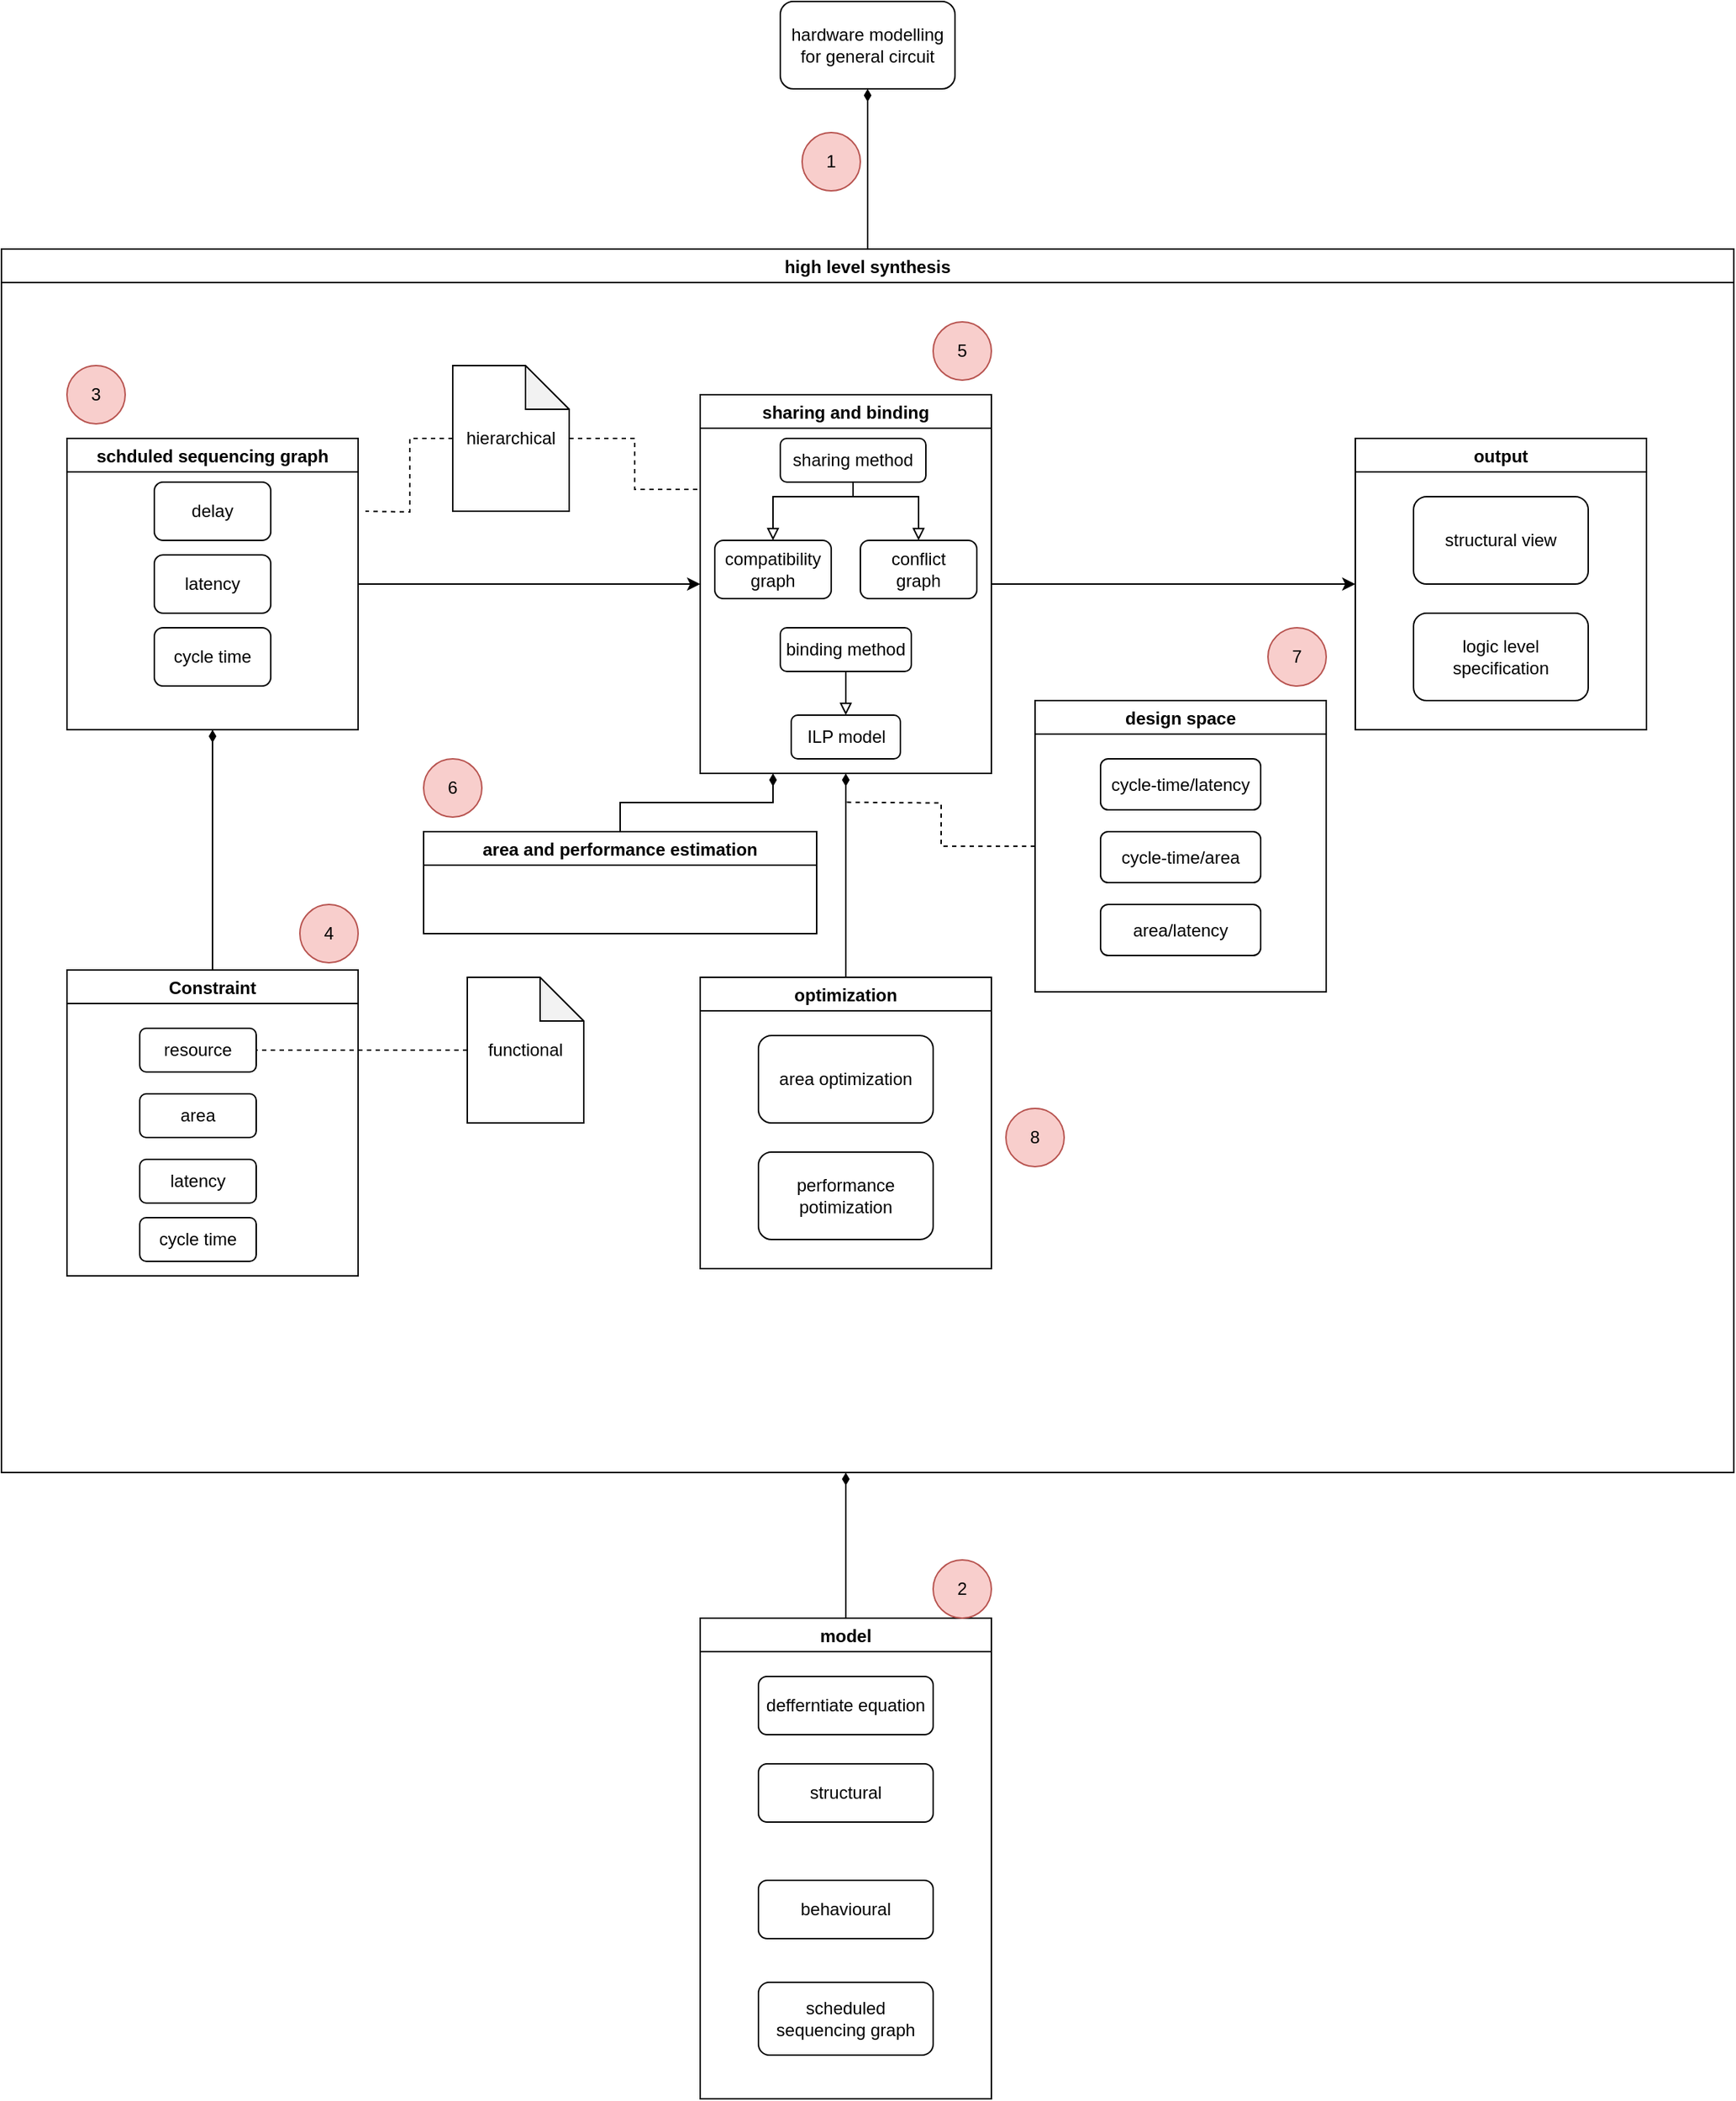 <mxfile version="18.0.6" type="device"><diagram id="R2lEEEUBdFMjLlhIrx00" name="Page-1"><mxGraphModel dx="3437" dy="3128" grid="1" gridSize="10" guides="1" tooltips="1" connect="1" arrows="1" fold="1" page="1" pageScale="1" pageWidth="850" pageHeight="1100" math="0" shadow="0" extFonts="Permanent Marker^https://fonts.googleapis.com/css?family=Permanent+Marker"><root><mxCell id="0"/><mxCell id="1" parent="0"/><mxCell id="OY5P4QRjk3wK9ITC8Okq-4" value="hardware modelling for general circuit" style="rounded=1;whiteSpace=wrap;html=1;" parent="1" vertex="1"><mxGeometry x="545" y="-260" width="120" height="60" as="geometry"/></mxCell><mxCell id="OY5P4QRjk3wK9ITC8Okq-56" value="high level synthesis" style="swimlane;" parent="1" vertex="1"><mxGeometry x="10" y="-90" width="1190" height="840" as="geometry"/></mxCell><mxCell id="OY5P4QRjk3wK9ITC8Okq-13" value="optimization" style="swimlane;" parent="OY5P4QRjk3wK9ITC8Okq-56" vertex="1"><mxGeometry x="480" y="500" width="200" height="200" as="geometry"><mxRectangle x="600" y="130" width="100" height="23" as="alternateBounds"/></mxGeometry></mxCell><mxCell id="OY5P4QRjk3wK9ITC8Okq-9" value="performance potimization" style="rounded=1;whiteSpace=wrap;html=1;" parent="OY5P4QRjk3wK9ITC8Okq-13" vertex="1"><mxGeometry x="40" y="120" width="120" height="60" as="geometry"/></mxCell><mxCell id="OY5P4QRjk3wK9ITC8Okq-7" value="area optimization" style="rounded=1;whiteSpace=wrap;html=1;" parent="OY5P4QRjk3wK9ITC8Okq-13" vertex="1"><mxGeometry x="40" y="40" width="120" height="60" as="geometry"/></mxCell><mxCell id="OY5P4QRjk3wK9ITC8Okq-74" style="edgeStyle=orthogonalEdgeStyle;rounded=0;orthogonalLoop=1;jettySize=auto;html=1;entryX=0;entryY=0.5;entryDx=0;entryDy=0;startArrow=none;startFill=0;endArrow=classic;endFill=1;" parent="OY5P4QRjk3wK9ITC8Okq-56" source="OY5P4QRjk3wK9ITC8Okq-14" target="OY5P4QRjk3wK9ITC8Okq-16" edge="1"><mxGeometry relative="1" as="geometry"/></mxCell><mxCell id="OY5P4QRjk3wK9ITC8Okq-14" value="schduled sequencing graph" style="swimlane;" parent="OY5P4QRjk3wK9ITC8Okq-56" vertex="1"><mxGeometry x="45" y="130" width="200" height="200" as="geometry"/></mxCell><mxCell id="OY5P4QRjk3wK9ITC8Okq-17" value="delay" style="rounded=1;whiteSpace=wrap;html=1;" parent="OY5P4QRjk3wK9ITC8Okq-14" vertex="1"><mxGeometry x="60" y="30" width="80" height="40" as="geometry"/></mxCell><mxCell id="OY5P4QRjk3wK9ITC8Okq-18" value="latency" style="rounded=1;whiteSpace=wrap;html=1;" parent="OY5P4QRjk3wK9ITC8Okq-14" vertex="1"><mxGeometry x="60" y="80" width="80" height="40" as="geometry"/></mxCell><mxCell id="OY5P4QRjk3wK9ITC8Okq-20" value="cycle time" style="rounded=1;whiteSpace=wrap;html=1;" parent="OY5P4QRjk3wK9ITC8Okq-14" vertex="1"><mxGeometry x="60" y="130" width="80" height="40" as="geometry"/></mxCell><mxCell id="OY5P4QRjk3wK9ITC8Okq-75" style="edgeStyle=orthogonalEdgeStyle;rounded=0;orthogonalLoop=1;jettySize=auto;html=1;entryX=0;entryY=0.5;entryDx=0;entryDy=0;startArrow=none;startFill=0;endArrow=classic;endFill=1;" parent="OY5P4QRjk3wK9ITC8Okq-56" source="OY5P4QRjk3wK9ITC8Okq-16" target="OY5P4QRjk3wK9ITC8Okq-70" edge="1"><mxGeometry relative="1" as="geometry"/></mxCell><mxCell id="OY5P4QRjk3wK9ITC8Okq-16" value="sharing and binding" style="swimlane;" parent="OY5P4QRjk3wK9ITC8Okq-56" vertex="1"><mxGeometry x="480" y="100" width="200" height="260" as="geometry"/></mxCell><mxCell id="OBJGcElEzyVkPSRIRdGL-17" style="edgeStyle=orthogonalEdgeStyle;rounded=0;orthogonalLoop=1;jettySize=auto;html=1;endArrow=block;endFill=0;" edge="1" parent="OY5P4QRjk3wK9ITC8Okq-16" source="OY5P4QRjk3wK9ITC8Okq-11" target="OBJGcElEzyVkPSRIRdGL-14"><mxGeometry relative="1" as="geometry"/></mxCell><mxCell id="OY5P4QRjk3wK9ITC8Okq-11" value="binding method" style="rounded=1;whiteSpace=wrap;html=1;" parent="OY5P4QRjk3wK9ITC8Okq-16" vertex="1"><mxGeometry x="55" y="160" width="90" height="30" as="geometry"/></mxCell><mxCell id="OBJGcElEzyVkPSRIRdGL-14" value="ILP model" style="rounded=1;whiteSpace=wrap;html=1;" vertex="1" parent="OY5P4QRjk3wK9ITC8Okq-16"><mxGeometry x="62.5" y="220" width="75" height="30" as="geometry"/></mxCell><mxCell id="OBJGcElEzyVkPSRIRdGL-8" value="compatibility graph" style="rounded=1;whiteSpace=wrap;html=1;" vertex="1" parent="OY5P4QRjk3wK9ITC8Okq-16"><mxGeometry x="10" y="100" width="80" height="40" as="geometry"/></mxCell><mxCell id="OY5P4QRjk3wK9ITC8Okq-2" value="sharing method" style="rounded=1;whiteSpace=wrap;html=1;" parent="OY5P4QRjk3wK9ITC8Okq-16" vertex="1"><mxGeometry x="55" y="30" width="100" height="30" as="geometry"/></mxCell><mxCell id="OBJGcElEzyVkPSRIRdGL-13" value="conflict&lt;br&gt;graph" style="rounded=1;whiteSpace=wrap;html=1;" vertex="1" parent="OY5P4QRjk3wK9ITC8Okq-16"><mxGeometry x="110" y="100" width="80" height="40" as="geometry"/></mxCell><mxCell id="OBJGcElEzyVkPSRIRdGL-18" style="edgeStyle=orthogonalEdgeStyle;rounded=0;orthogonalLoop=1;jettySize=auto;html=1;endArrow=block;endFill=0;" edge="1" parent="OY5P4QRjk3wK9ITC8Okq-16" source="OY5P4QRjk3wK9ITC8Okq-2" target="OBJGcElEzyVkPSRIRdGL-8"><mxGeometry relative="1" as="geometry"><Array as="points"><mxPoint x="105" y="70"/><mxPoint x="50" y="70"/></Array></mxGeometry></mxCell><mxCell id="OBJGcElEzyVkPSRIRdGL-19" style="edgeStyle=orthogonalEdgeStyle;rounded=0;orthogonalLoop=1;jettySize=auto;html=1;endArrow=block;endFill=0;exitX=0.5;exitY=1;exitDx=0;exitDy=0;" edge="1" parent="OY5P4QRjk3wK9ITC8Okq-16" source="OY5P4QRjk3wK9ITC8Okq-2" target="OBJGcElEzyVkPSRIRdGL-13"><mxGeometry relative="1" as="geometry"><Array as="points"><mxPoint x="105" y="70"/><mxPoint x="150" y="70"/></Array></mxGeometry></mxCell><mxCell id="OY5P4QRjk3wK9ITC8Okq-36" style="edgeStyle=orthogonalEdgeStyle;rounded=0;orthogonalLoop=1;jettySize=auto;html=1;entryX=0.5;entryY=0;entryDx=0;entryDy=0;startArrow=diamondThin;startFill=1;exitX=0.5;exitY=1;exitDx=0;exitDy=0;endArrow=none;endFill=0;" parent="OY5P4QRjk3wK9ITC8Okq-56" source="OY5P4QRjk3wK9ITC8Okq-14" target="OY5P4QRjk3wK9ITC8Okq-21" edge="1"><mxGeometry relative="1" as="geometry"/></mxCell><mxCell id="OY5P4QRjk3wK9ITC8Okq-21" value="Constraint" style="swimlane;" parent="OY5P4QRjk3wK9ITC8Okq-56" vertex="1"><mxGeometry x="45" y="495" width="200" height="210" as="geometry"/></mxCell><mxCell id="OY5P4QRjk3wK9ITC8Okq-23" value="area" style="rounded=1;whiteSpace=wrap;html=1;" parent="OY5P4QRjk3wK9ITC8Okq-21" vertex="1"><mxGeometry x="50" y="85" width="80" height="30" as="geometry"/></mxCell><mxCell id="OY5P4QRjk3wK9ITC8Okq-22" value="resource" style="rounded=1;whiteSpace=wrap;html=1;" parent="OY5P4QRjk3wK9ITC8Okq-21" vertex="1"><mxGeometry x="50" y="40" width="80" height="30" as="geometry"/></mxCell><mxCell id="OY5P4QRjk3wK9ITC8Okq-24" value="latency" style="rounded=1;whiteSpace=wrap;html=1;" parent="OY5P4QRjk3wK9ITC8Okq-21" vertex="1"><mxGeometry x="50" y="130" width="80" height="30" as="geometry"/></mxCell><mxCell id="OY5P4QRjk3wK9ITC8Okq-26" value="cycle time" style="rounded=1;whiteSpace=wrap;html=1;" parent="OY5P4QRjk3wK9ITC8Okq-21" vertex="1"><mxGeometry x="50" y="170" width="80" height="30" as="geometry"/></mxCell><mxCell id="OY5P4QRjk3wK9ITC8Okq-27" value="design space" style="swimlane;" parent="OY5P4QRjk3wK9ITC8Okq-56" vertex="1"><mxGeometry x="710" y="310" width="200" height="200" as="geometry"/></mxCell><mxCell id="OY5P4QRjk3wK9ITC8Okq-6" value="area/latency" style="rounded=1;whiteSpace=wrap;html=1;" parent="OY5P4QRjk3wK9ITC8Okq-27" vertex="1"><mxGeometry x="45" y="140" width="110" height="35" as="geometry"/></mxCell><mxCell id="OY5P4QRjk3wK9ITC8Okq-54" value="cycle-time/area" style="rounded=1;whiteSpace=wrap;html=1;" parent="OY5P4QRjk3wK9ITC8Okq-27" vertex="1"><mxGeometry x="45" y="90" width="110" height="35" as="geometry"/></mxCell><mxCell id="OY5P4QRjk3wK9ITC8Okq-55" value="cycle-time/latency" style="rounded=1;whiteSpace=wrap;html=1;" parent="OY5P4QRjk3wK9ITC8Okq-27" vertex="1"><mxGeometry x="45" y="40" width="110" height="35" as="geometry"/></mxCell><mxCell id="OY5P4QRjk3wK9ITC8Okq-70" value="output" style="swimlane;" parent="OY5P4QRjk3wK9ITC8Okq-56" vertex="1"><mxGeometry x="930" y="130" width="200" height="200" as="geometry"/></mxCell><mxCell id="OY5P4QRjk3wK9ITC8Okq-68" value="structural view" style="rounded=1;whiteSpace=wrap;html=1;" parent="OY5P4QRjk3wK9ITC8Okq-70" vertex="1"><mxGeometry x="40" y="40" width="120" height="60" as="geometry"/></mxCell><mxCell id="OY5P4QRjk3wK9ITC8Okq-69" value="logic level specification" style="rounded=1;whiteSpace=wrap;html=1;" parent="OY5P4QRjk3wK9ITC8Okq-70" vertex="1"><mxGeometry x="40" y="120" width="120" height="60" as="geometry"/></mxCell><mxCell id="OY5P4QRjk3wK9ITC8Okq-76" style="edgeStyle=orthogonalEdgeStyle;rounded=0;orthogonalLoop=1;jettySize=auto;html=1;entryX=0.5;entryY=0;entryDx=0;entryDy=0;startArrow=diamondThin;startFill=1;exitX=0.5;exitY=1;exitDx=0;exitDy=0;endArrow=none;endFill=0;" parent="OY5P4QRjk3wK9ITC8Okq-56" source="OY5P4QRjk3wK9ITC8Okq-16" target="OY5P4QRjk3wK9ITC8Okq-13" edge="1"><mxGeometry relative="1" as="geometry"><mxPoint x="155" y="340" as="sourcePoint"/><mxPoint x="155" y="505" as="targetPoint"/></mxGeometry></mxCell><mxCell id="OBJGcElEzyVkPSRIRdGL-4" style="edgeStyle=orthogonalEdgeStyle;rounded=0;orthogonalLoop=1;jettySize=auto;html=1;dashed=1;endArrow=none;endFill=0;" edge="1" parent="OY5P4QRjk3wK9ITC8Okq-56" source="OBJGcElEzyVkPSRIRdGL-1"><mxGeometry relative="1" as="geometry"><mxPoint x="250" y="180" as="targetPoint"/></mxGeometry></mxCell><mxCell id="OBJGcElEzyVkPSRIRdGL-15" style="edgeStyle=orthogonalEdgeStyle;rounded=0;orthogonalLoop=1;jettySize=auto;html=1;entryX=0;entryY=0.25;entryDx=0;entryDy=0;dashed=1;endArrow=none;endFill=0;" edge="1" parent="OY5P4QRjk3wK9ITC8Okq-56" source="OBJGcElEzyVkPSRIRdGL-1" target="OY5P4QRjk3wK9ITC8Okq-16"><mxGeometry relative="1" as="geometry"/></mxCell><mxCell id="OBJGcElEzyVkPSRIRdGL-1" value="hierarchical" style="shape=note;whiteSpace=wrap;html=1;backgroundOutline=1;darkOpacity=0.05;" vertex="1" parent="OY5P4QRjk3wK9ITC8Okq-56"><mxGeometry x="310" y="80" width="80" height="100" as="geometry"/></mxCell><mxCell id="OBJGcElEzyVkPSRIRdGL-3" style="edgeStyle=orthogonalEdgeStyle;rounded=0;orthogonalLoop=1;jettySize=auto;html=1;entryX=1;entryY=0.5;entryDx=0;entryDy=0;dashed=1;endArrow=none;endFill=0;" edge="1" parent="OY5P4QRjk3wK9ITC8Okq-56" source="OBJGcElEzyVkPSRIRdGL-2" target="OY5P4QRjk3wK9ITC8Okq-22"><mxGeometry relative="1" as="geometry"/></mxCell><mxCell id="OBJGcElEzyVkPSRIRdGL-2" value="functional" style="shape=note;whiteSpace=wrap;html=1;backgroundOutline=1;darkOpacity=0.05;" vertex="1" parent="OY5P4QRjk3wK9ITC8Okq-56"><mxGeometry x="320" y="500" width="80" height="100" as="geometry"/></mxCell><mxCell id="OBJGcElEzyVkPSRIRdGL-28" value="3" style="ellipse;whiteSpace=wrap;html=1;fillColor=#f8cecc;strokeColor=#b85450;" vertex="1" parent="OY5P4QRjk3wK9ITC8Okq-56"><mxGeometry x="45" y="80" width="40" height="40" as="geometry"/></mxCell><mxCell id="OBJGcElEzyVkPSRIRdGL-29" value="4&lt;span style=&quot;color: rgba(0, 0, 0, 0); font-family: monospace; font-size: 0px; text-align: start;&quot;&gt;%3CmxGraphModel%3E%3Croot%3E%3CmxCell%20id%3D%220%22%2F%3E%3CmxCell%20id%3D%221%22%20parent%3D%220%22%2F%3E%3CmxCell%20id%3D%222%22%20value%3D%223%22%20style%3D%22ellipse%3BwhiteSpace%3Dwrap%3Bhtml%3D1%3BfillColor%3D%23f8cecc%3BstrokeColor%3D%23b85450%3B%22%20vertex%3D%221%22%20parent%3D%221%22%3E%3CmxGeometry%20x%3D%2255%22%20y%3D%22-10%22%20width%3D%2240%22%20height%3D%2240%22%20as%3D%22geometry%22%2F%3E%3C%2FmxCell%3E%3C%2Froot%3E%3C%2FmxGraphModel%3E&lt;/span&gt;" style="ellipse;whiteSpace=wrap;html=1;fillColor=#f8cecc;strokeColor=#b85450;" vertex="1" parent="OY5P4QRjk3wK9ITC8Okq-56"><mxGeometry x="205" y="450" width="40" height="40" as="geometry"/></mxCell><mxCell id="OBJGcElEzyVkPSRIRdGL-30" value="5" style="ellipse;whiteSpace=wrap;html=1;fillColor=#f8cecc;strokeColor=#b85450;" vertex="1" parent="OY5P4QRjk3wK9ITC8Okq-56"><mxGeometry x="640" y="50" width="40" height="40" as="geometry"/></mxCell><mxCell id="OBJGcElEzyVkPSRIRdGL-31" value="6" style="ellipse;whiteSpace=wrap;html=1;fillColor=#f8cecc;strokeColor=#b85450;" vertex="1" parent="OY5P4QRjk3wK9ITC8Okq-56"><mxGeometry x="290" y="350" width="40" height="40" as="geometry"/></mxCell><mxCell id="OBJGcElEzyVkPSRIRdGL-34" style="edgeStyle=orthogonalEdgeStyle;rounded=0;orthogonalLoop=1;jettySize=auto;html=1;entryX=0.25;entryY=1;entryDx=0;entryDy=0;endArrow=diamondThin;endFill=1;" edge="1" parent="OY5P4QRjk3wK9ITC8Okq-56" source="OBJGcElEzyVkPSRIRdGL-33" target="OY5P4QRjk3wK9ITC8Okq-16"><mxGeometry relative="1" as="geometry"/></mxCell><mxCell id="OBJGcElEzyVkPSRIRdGL-33" value="area and performance estimation" style="swimlane;" vertex="1" parent="OY5P4QRjk3wK9ITC8Okq-56"><mxGeometry x="290" y="400" width="270" height="70" as="geometry"/></mxCell><mxCell id="OBJGcElEzyVkPSRIRdGL-35" value="8" style="ellipse;whiteSpace=wrap;html=1;fillColor=#f8cecc;strokeColor=#b85450;" vertex="1" parent="OY5P4QRjk3wK9ITC8Okq-56"><mxGeometry x="690" y="590" width="40" height="40" as="geometry"/></mxCell><mxCell id="OBJGcElEzyVkPSRIRdGL-36" value="7" style="ellipse;whiteSpace=wrap;html=1;fillColor=#f8cecc;strokeColor=#b85450;" vertex="1" parent="OY5P4QRjk3wK9ITC8Okq-56"><mxGeometry x="870" y="260" width="40" height="40" as="geometry"/></mxCell><mxCell id="OY5P4QRjk3wK9ITC8Okq-57" value="" style="endArrow=none;html=1;rounded=0;entryX=0.5;entryY=0;entryDx=0;entryDy=0;startArrow=diamondThin;startFill=1;endFill=0;" parent="1" source="OY5P4QRjk3wK9ITC8Okq-4" target="OY5P4QRjk3wK9ITC8Okq-56" edge="1"><mxGeometry width="50" height="50" relative="1" as="geometry"><mxPoint x="360" y="120" as="sourcePoint"/><mxPoint x="410" y="70" as="targetPoint"/></mxGeometry></mxCell><mxCell id="OY5P4QRjk3wK9ITC8Okq-77" style="edgeStyle=orthogonalEdgeStyle;rounded=0;orthogonalLoop=1;jettySize=auto;html=1;exitX=0;exitY=0.5;exitDx=0;exitDy=0;startArrow=none;startFill=0;endArrow=none;endFill=0;dashed=1;" parent="1" source="OY5P4QRjk3wK9ITC8Okq-27" edge="1"><mxGeometry relative="1" as="geometry"><mxPoint x="590" y="289.8" as="targetPoint"/></mxGeometry></mxCell><mxCell id="OBJGcElEzyVkPSRIRdGL-25" style="edgeStyle=orthogonalEdgeStyle;rounded=0;orthogonalLoop=1;jettySize=auto;html=1;endArrow=diamondThin;endFill=1;" edge="1" parent="1" source="OBJGcElEzyVkPSRIRdGL-20"><mxGeometry relative="1" as="geometry"><mxPoint x="590" y="750" as="targetPoint"/></mxGeometry></mxCell><mxCell id="OBJGcElEzyVkPSRIRdGL-20" value="model" style="swimlane;" vertex="1" parent="1"><mxGeometry x="490" y="850" width="200" height="330" as="geometry"/></mxCell><mxCell id="OBJGcElEzyVkPSRIRdGL-21" value="scheduled sequencing graph" style="rounded=1;whiteSpace=wrap;html=1;" vertex="1" parent="OBJGcElEzyVkPSRIRdGL-20"><mxGeometry x="40" y="250" width="120" height="50" as="geometry"/></mxCell><mxCell id="OBJGcElEzyVkPSRIRdGL-22" value="defferntiate equation" style="rounded=1;whiteSpace=wrap;html=1;" vertex="1" parent="OBJGcElEzyVkPSRIRdGL-20"><mxGeometry x="40" y="40" width="120" height="40" as="geometry"/></mxCell><mxCell id="OBJGcElEzyVkPSRIRdGL-23" value="structural" style="rounded=1;whiteSpace=wrap;html=1;" vertex="1" parent="OBJGcElEzyVkPSRIRdGL-20"><mxGeometry x="40" y="100" width="120" height="40" as="geometry"/></mxCell><mxCell id="OBJGcElEzyVkPSRIRdGL-24" value="behavioural" style="rounded=1;whiteSpace=wrap;html=1;" vertex="1" parent="OBJGcElEzyVkPSRIRdGL-20"><mxGeometry x="40" y="180" width="120" height="40" as="geometry"/></mxCell><mxCell id="OBJGcElEzyVkPSRIRdGL-26" value="1" style="ellipse;whiteSpace=wrap;html=1;fillColor=#f8cecc;strokeColor=#b85450;" vertex="1" parent="1"><mxGeometry x="560" y="-170" width="40" height="40" as="geometry"/></mxCell><mxCell id="OBJGcElEzyVkPSRIRdGL-27" value="2" style="ellipse;whiteSpace=wrap;html=1;fillColor=#f8cecc;strokeColor=#b85450;" vertex="1" parent="1"><mxGeometry x="650" y="810" width="40" height="40" as="geometry"/></mxCell></root></mxGraphModel></diagram></mxfile>
